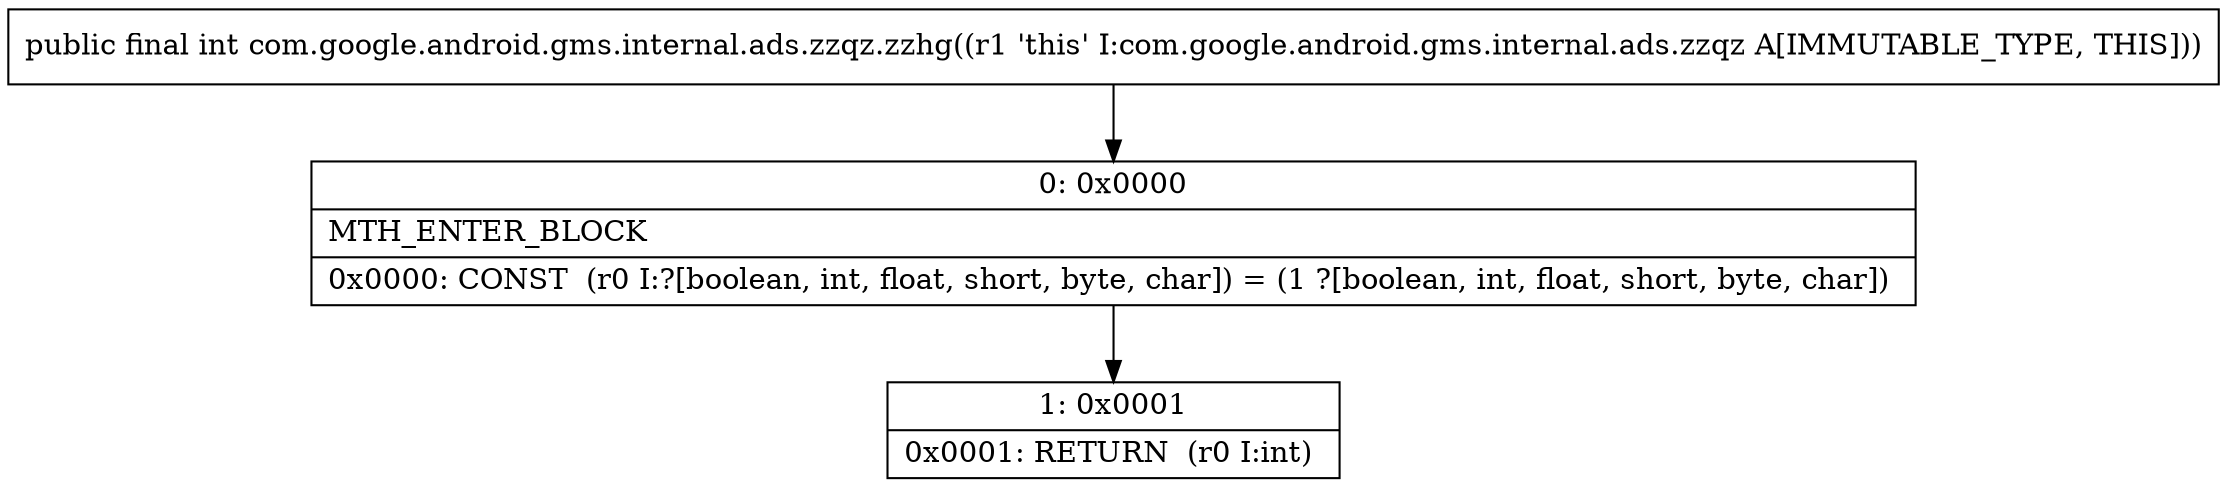 digraph "CFG forcom.google.android.gms.internal.ads.zzqz.zzhg()I" {
Node_0 [shape=record,label="{0\:\ 0x0000|MTH_ENTER_BLOCK\l|0x0000: CONST  (r0 I:?[boolean, int, float, short, byte, char]) = (1 ?[boolean, int, float, short, byte, char]) \l}"];
Node_1 [shape=record,label="{1\:\ 0x0001|0x0001: RETURN  (r0 I:int) \l}"];
MethodNode[shape=record,label="{public final int com.google.android.gms.internal.ads.zzqz.zzhg((r1 'this' I:com.google.android.gms.internal.ads.zzqz A[IMMUTABLE_TYPE, THIS])) }"];
MethodNode -> Node_0;
Node_0 -> Node_1;
}

